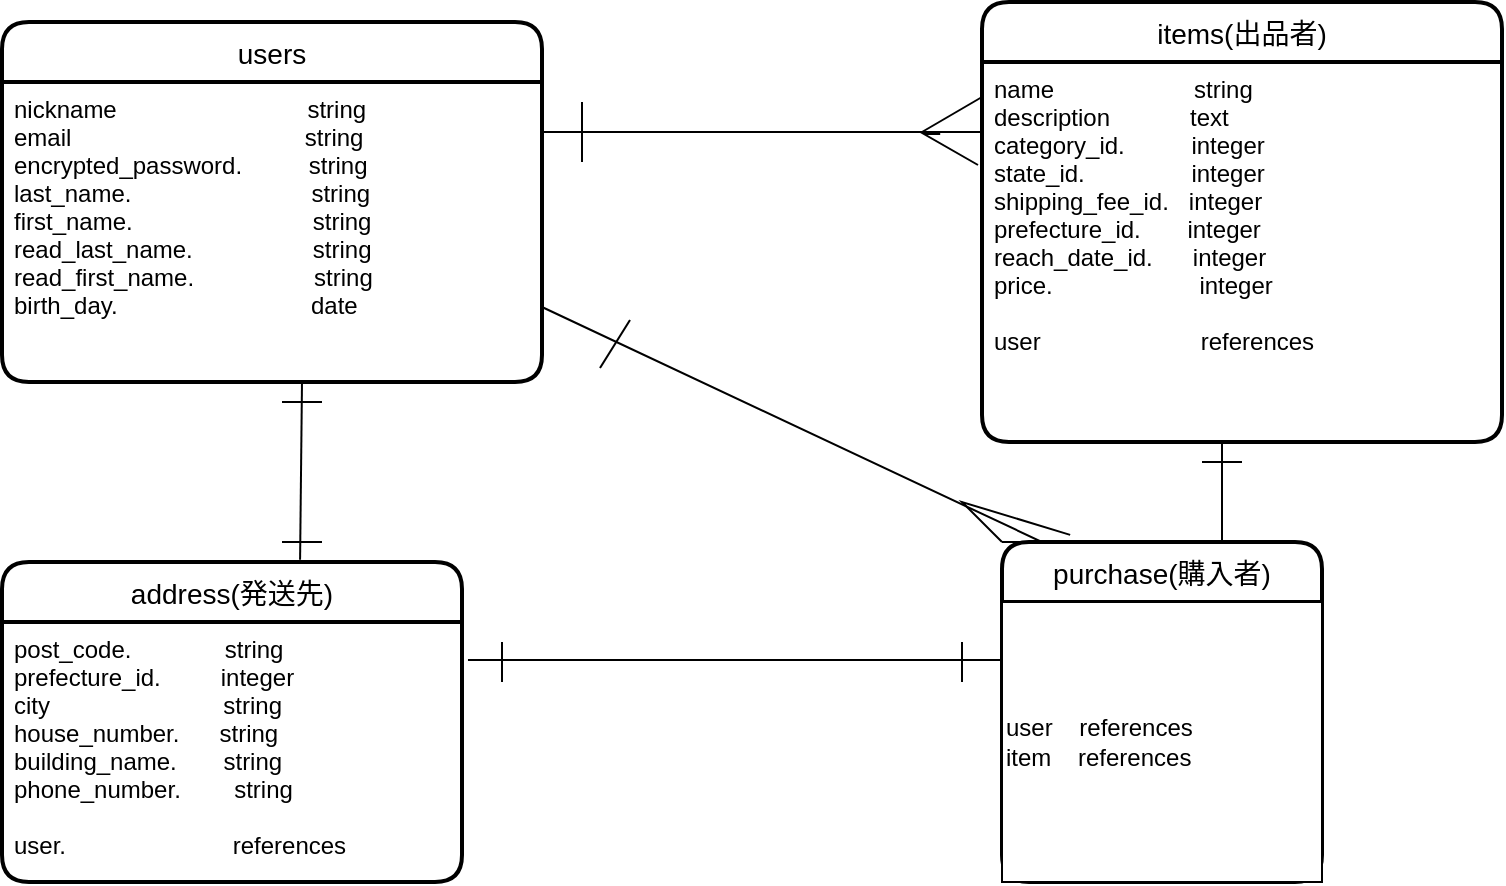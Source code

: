 <mxfile>
    <diagram id="v-G469Di-lGbqVoBMdLW" name="ページ1">
        <mxGraphModel dx="861" dy="539" grid="1" gridSize="10" guides="1" tooltips="1" connect="1" arrows="1" fold="1" page="1" pageScale="1" pageWidth="827" pageHeight="1169" math="0" shadow="0">
            <root>
                <mxCell id="0"/>
                <mxCell id="1" parent="0"/>
                <mxCell id="26" value="users" style="swimlane;childLayout=stackLayout;horizontal=1;startSize=30;horizontalStack=0;rounded=1;fontSize=14;fontStyle=0;strokeWidth=2;resizeParent=0;resizeLast=1;shadow=0;dashed=0;align=center;" parent="1" vertex="1">
                    <mxGeometry x="30" y="20" width="270" height="180" as="geometry"/>
                </mxCell>
                <mxCell id="27" value="nickname　                         string&#10;email                                   string&#10;encrypted_password.          string&#10;last_name.                           string&#10;first_name.                           string&#10;read_last_name.                  string&#10;read_first_name.                  string&#10;birth_day.                             date" style="align=left;strokeColor=none;fillColor=none;spacingLeft=4;fontSize=12;verticalAlign=top;resizable=0;rotatable=0;part=1;" parent="26" vertex="1">
                    <mxGeometry y="30" width="270" height="150" as="geometry"/>
                </mxCell>
                <mxCell id="32" value="items(出品者)" style="swimlane;childLayout=stackLayout;horizontal=1;startSize=30;horizontalStack=0;rounded=1;fontSize=14;fontStyle=0;strokeWidth=2;resizeParent=0;resizeLast=1;shadow=0;dashed=0;align=center;" parent="1" vertex="1">
                    <mxGeometry x="520" y="10" width="260" height="220" as="geometry"/>
                </mxCell>
                <mxCell id="33" value="name                     string&#10;description            text&#10;category_id.          integer&#10;state_id.                integer&#10;shipping_fee_id.   integer&#10;prefecture_id.       integer&#10;reach_date_id.      integer&#10;price.                      integer&#10;&#10;user                        references" style="align=left;strokeColor=none;fillColor=none;spacingLeft=4;fontSize=12;verticalAlign=top;resizable=0;rotatable=0;part=1;" parent="32" vertex="1">
                    <mxGeometry y="30" width="260" height="190" as="geometry"/>
                </mxCell>
                <mxCell id="34" value="purchase(購入者)" style="swimlane;childLayout=stackLayout;horizontal=1;startSize=30;horizontalStack=0;rounded=1;fontSize=14;fontStyle=0;strokeWidth=2;resizeParent=0;resizeLast=1;shadow=0;dashed=0;align=center;" parent="1" vertex="1">
                    <mxGeometry x="530" y="280" width="160" height="170" as="geometry"/>
                </mxCell>
                <mxCell id="61" value="user&amp;nbsp; &amp;nbsp; references&lt;br&gt;item&amp;nbsp; &amp;nbsp; references" style="whiteSpace=wrap;html=1;align=left;" vertex="1" parent="34">
                    <mxGeometry y="30" width="160" height="140" as="geometry"/>
                </mxCell>
                <mxCell id="36" value="address(発送先)" style="swimlane;childLayout=stackLayout;horizontal=1;startSize=30;horizontalStack=0;rounded=1;fontSize=14;fontStyle=0;strokeWidth=2;resizeParent=0;resizeLast=1;shadow=0;dashed=0;align=center;" parent="1" vertex="1">
                    <mxGeometry x="30" y="290" width="230" height="160" as="geometry"/>
                </mxCell>
                <mxCell id="57" value="post_code.              string     &#10;prefecture_id.         integer&#10;city                          string&#10;house_number.      string&#10;building_name.       string&#10;phone_number.        string&#10;&#10;user.                         references " style="align=left;strokeColor=none;fillColor=none;spacingLeft=4;fontSize=12;verticalAlign=top;resizable=0;rotatable=0;part=1;" vertex="1" parent="36">
                    <mxGeometry y="30" width="230" height="130" as="geometry"/>
                </mxCell>
                <mxCell id="44" value="" style="endArrow=none;html=1;rounded=0;startArrow=none;exitX=0.905;exitY=0.6;exitDx=0;exitDy=0;exitPerimeter=0;" parent="1" edge="1" source="38">
                    <mxGeometry relative="1" as="geometry">
                        <mxPoint x="478" y="76.5" as="sourcePoint"/>
                        <mxPoint x="518" y="91.5" as="targetPoint"/>
                        <Array as="points">
                            <mxPoint x="491" y="76"/>
                        </Array>
                    </mxGeometry>
                </mxCell>
                <mxCell id="45" value="" style="endArrow=none;html=1;rounded=0;" parent="1" edge="1">
                    <mxGeometry relative="1" as="geometry">
                        <mxPoint x="640" y="230" as="sourcePoint"/>
                        <mxPoint x="640" y="280" as="targetPoint"/>
                        <Array as="points">
                            <mxPoint x="640" y="260"/>
                        </Array>
                    </mxGeometry>
                </mxCell>
                <mxCell id="46" value="" style="endArrow=none;html=1;rounded=0;" parent="1" edge="1">
                    <mxGeometry relative="1" as="geometry">
                        <mxPoint x="630" y="240" as="sourcePoint"/>
                        <mxPoint x="650" y="240" as="targetPoint"/>
                    </mxGeometry>
                </mxCell>
                <mxCell id="48" value="" style="endArrow=none;html=1;rounded=0;entryX=1.013;entryY=0.146;entryDx=0;entryDy=0;entryPerimeter=0;" parent="1" target="57" edge="1">
                    <mxGeometry relative="1" as="geometry">
                        <mxPoint x="530" y="339" as="sourcePoint"/>
                        <mxPoint x="308.62" y="338" as="targetPoint"/>
                        <Array as="points"/>
                    </mxGeometry>
                </mxCell>
                <mxCell id="49" value="" style="endArrow=none;html=1;rounded=0;" parent="1" edge="1">
                    <mxGeometry relative="1" as="geometry">
                        <mxPoint x="280" y="330" as="sourcePoint"/>
                        <mxPoint x="280" y="350" as="targetPoint"/>
                    </mxGeometry>
                </mxCell>
                <mxCell id="50" value="" style="endArrow=none;html=1;rounded=0;" parent="1" edge="1">
                    <mxGeometry relative="1" as="geometry">
                        <mxPoint x="510" y="330" as="sourcePoint"/>
                        <mxPoint x="510" y="350" as="targetPoint"/>
                        <Array as="points"/>
                    </mxGeometry>
                </mxCell>
                <mxCell id="51" value="" style="endArrow=none;html=1;rounded=0;entryX=0.648;entryY=-0.007;entryDx=0;entryDy=0;entryPerimeter=0;" parent="1" target="36" edge="1">
                    <mxGeometry relative="1" as="geometry">
                        <mxPoint x="180" y="200" as="sourcePoint"/>
                        <mxPoint x="180" y="280" as="targetPoint"/>
                    </mxGeometry>
                </mxCell>
                <mxCell id="52" value="" style="endArrow=none;html=1;rounded=0;" parent="1" edge="1">
                    <mxGeometry relative="1" as="geometry">
                        <mxPoint x="170" y="210" as="sourcePoint"/>
                        <mxPoint x="190" y="210" as="targetPoint"/>
                    </mxGeometry>
                </mxCell>
                <mxCell id="53" value="" style="endArrow=none;html=1;rounded=0;" parent="1" edge="1">
                    <mxGeometry relative="1" as="geometry">
                        <mxPoint x="170" y="280" as="sourcePoint"/>
                        <mxPoint x="190" y="280" as="targetPoint"/>
                        <Array as="points"/>
                    </mxGeometry>
                </mxCell>
                <mxCell id="55" value="" style="endArrow=none;html=1;rounded=0;" edge="1" parent="1">
                    <mxGeometry relative="1" as="geometry">
                        <mxPoint x="320" y="90" as="sourcePoint"/>
                        <mxPoint x="320" y="60" as="targetPoint"/>
                    </mxGeometry>
                </mxCell>
                <mxCell id="38" value="" style="line;strokeWidth=1;rotatable=0;dashed=0;labelPosition=right;align=left;verticalAlign=middle;spacingTop=0;spacingLeft=6;points=[];portConstraint=eastwest;" parent="1" vertex="1">
                    <mxGeometry x="300" y="70" width="220" height="10" as="geometry"/>
                </mxCell>
                <mxCell id="58" value="" style="endArrow=none;html=1;rounded=0;" edge="1" parent="1">
                    <mxGeometry relative="1" as="geometry">
                        <mxPoint x="520" y="57.5" as="sourcePoint"/>
                        <mxPoint x="490" y="75" as="targetPoint"/>
                        <Array as="points"/>
                    </mxGeometry>
                </mxCell>
                <mxCell id="62" value="" style="endArrow=none;html=1;rounded=0;exitX=1;exitY=0.75;exitDx=0;exitDy=0;entryX=0;entryY=0;entryDx=0;entryDy=0;" edge="1" parent="1" source="27" target="34">
                    <mxGeometry relative="1" as="geometry">
                        <mxPoint x="360" y="250" as="sourcePoint"/>
                        <mxPoint x="520" y="280" as="targetPoint"/>
                        <Array as="points">
                            <mxPoint x="550" y="280"/>
                        </Array>
                    </mxGeometry>
                </mxCell>
                <mxCell id="63" value="" style="endArrow=none;html=1;rounded=0;" edge="1" parent="1">
                    <mxGeometry relative="1" as="geometry">
                        <mxPoint x="329" y="193" as="sourcePoint"/>
                        <mxPoint x="344" y="169" as="targetPoint"/>
                    </mxGeometry>
                </mxCell>
                <mxCell id="64" value="" style="endArrow=none;html=1;rounded=0;entryX=0.213;entryY=-0.021;entryDx=0;entryDy=0;entryPerimeter=0;" edge="1" parent="1" target="34">
                    <mxGeometry relative="1" as="geometry">
                        <mxPoint x="530" y="280" as="sourcePoint"/>
                        <mxPoint x="550" y="260" as="targetPoint"/>
                        <Array as="points">
                            <mxPoint x="510" y="260"/>
                        </Array>
                    </mxGeometry>
                </mxCell>
            </root>
        </mxGraphModel>
    </diagram>
</mxfile>